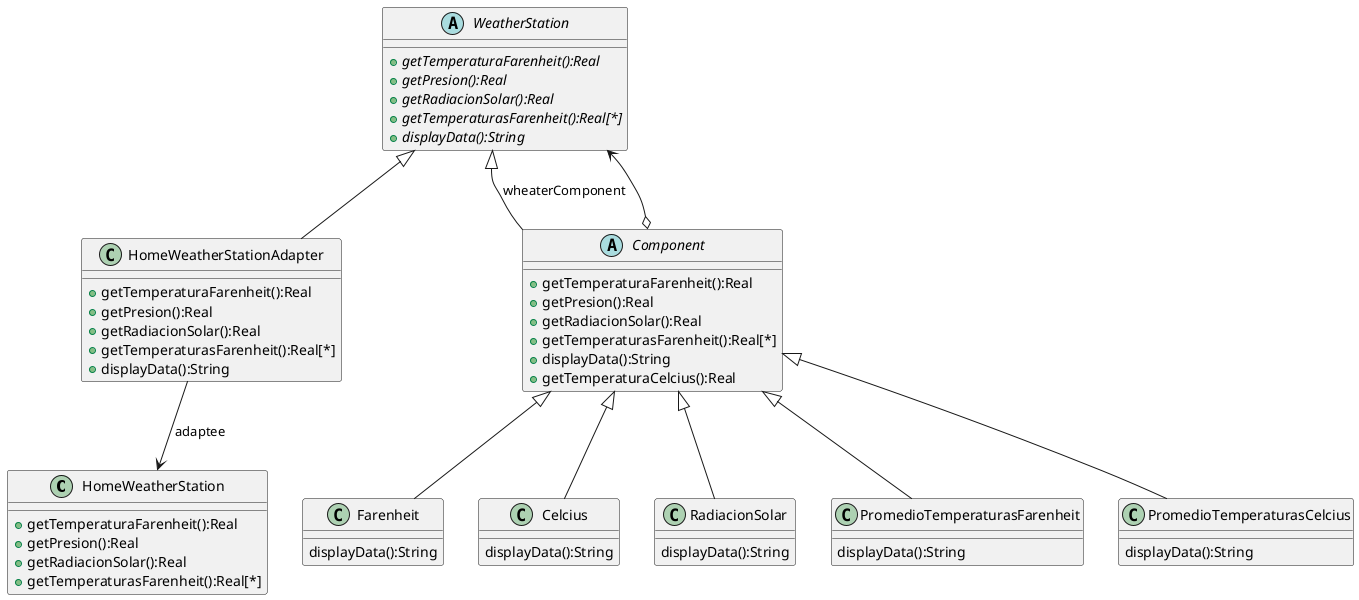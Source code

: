 @startuml
class HomeWeatherStation{
    + getTemperaturaFarenheit():Real
    + getPresion():Real
    + getRadiacionSolar():Real
    + getTemperaturasFarenheit():Real[*]
}

class HomeWeatherStationAdapter{
    + getTemperaturaFarenheit():Real
    + getPresion():Real
    + getRadiacionSolar():Real
    + getTemperaturasFarenheit():Real[*]
    + displayData():String
}

abstract class WeatherStation{
    +{abstract} getTemperaturaFarenheit():Real
    +{abstract} getPresion():Real
    +{abstract} getRadiacionSolar():Real
    +{abstract} getTemperaturasFarenheit():Real[*]
    +{abstract} displayData():String
}

abstract class Component{
    + getTemperaturaFarenheit():Real
    + getPresion():Real
    + getRadiacionSolar():Real
    + getTemperaturasFarenheit():Real[*]
    + displayData():String
    + getTemperaturaCelcius():Real
}

class Farenheit{
    displayData():String
}

class Celcius{
    displayData():String
}

class RadiacionSolar{
    displayData():String
}

class PromedioTemperaturasFarenheit{
    displayData():String
}

class PromedioTemperaturasCelcius{
    displayData():String
}

WeatherStation <|-- HomeWeatherStationAdapter
HomeWeatherStationAdapter --> HomeWeatherStation:adaptee
WeatherStation <|-- Component:wheaterComponent
skinparam groupInheritance 1
Component <|-- Farenheit
Component <|-- Celcius
Component <|-- RadiacionSolar
Component <|-- PromedioTemperaturasFarenheit
Component <|-- PromedioTemperaturasCelcius
Component o--> WeatherStation

@enduml